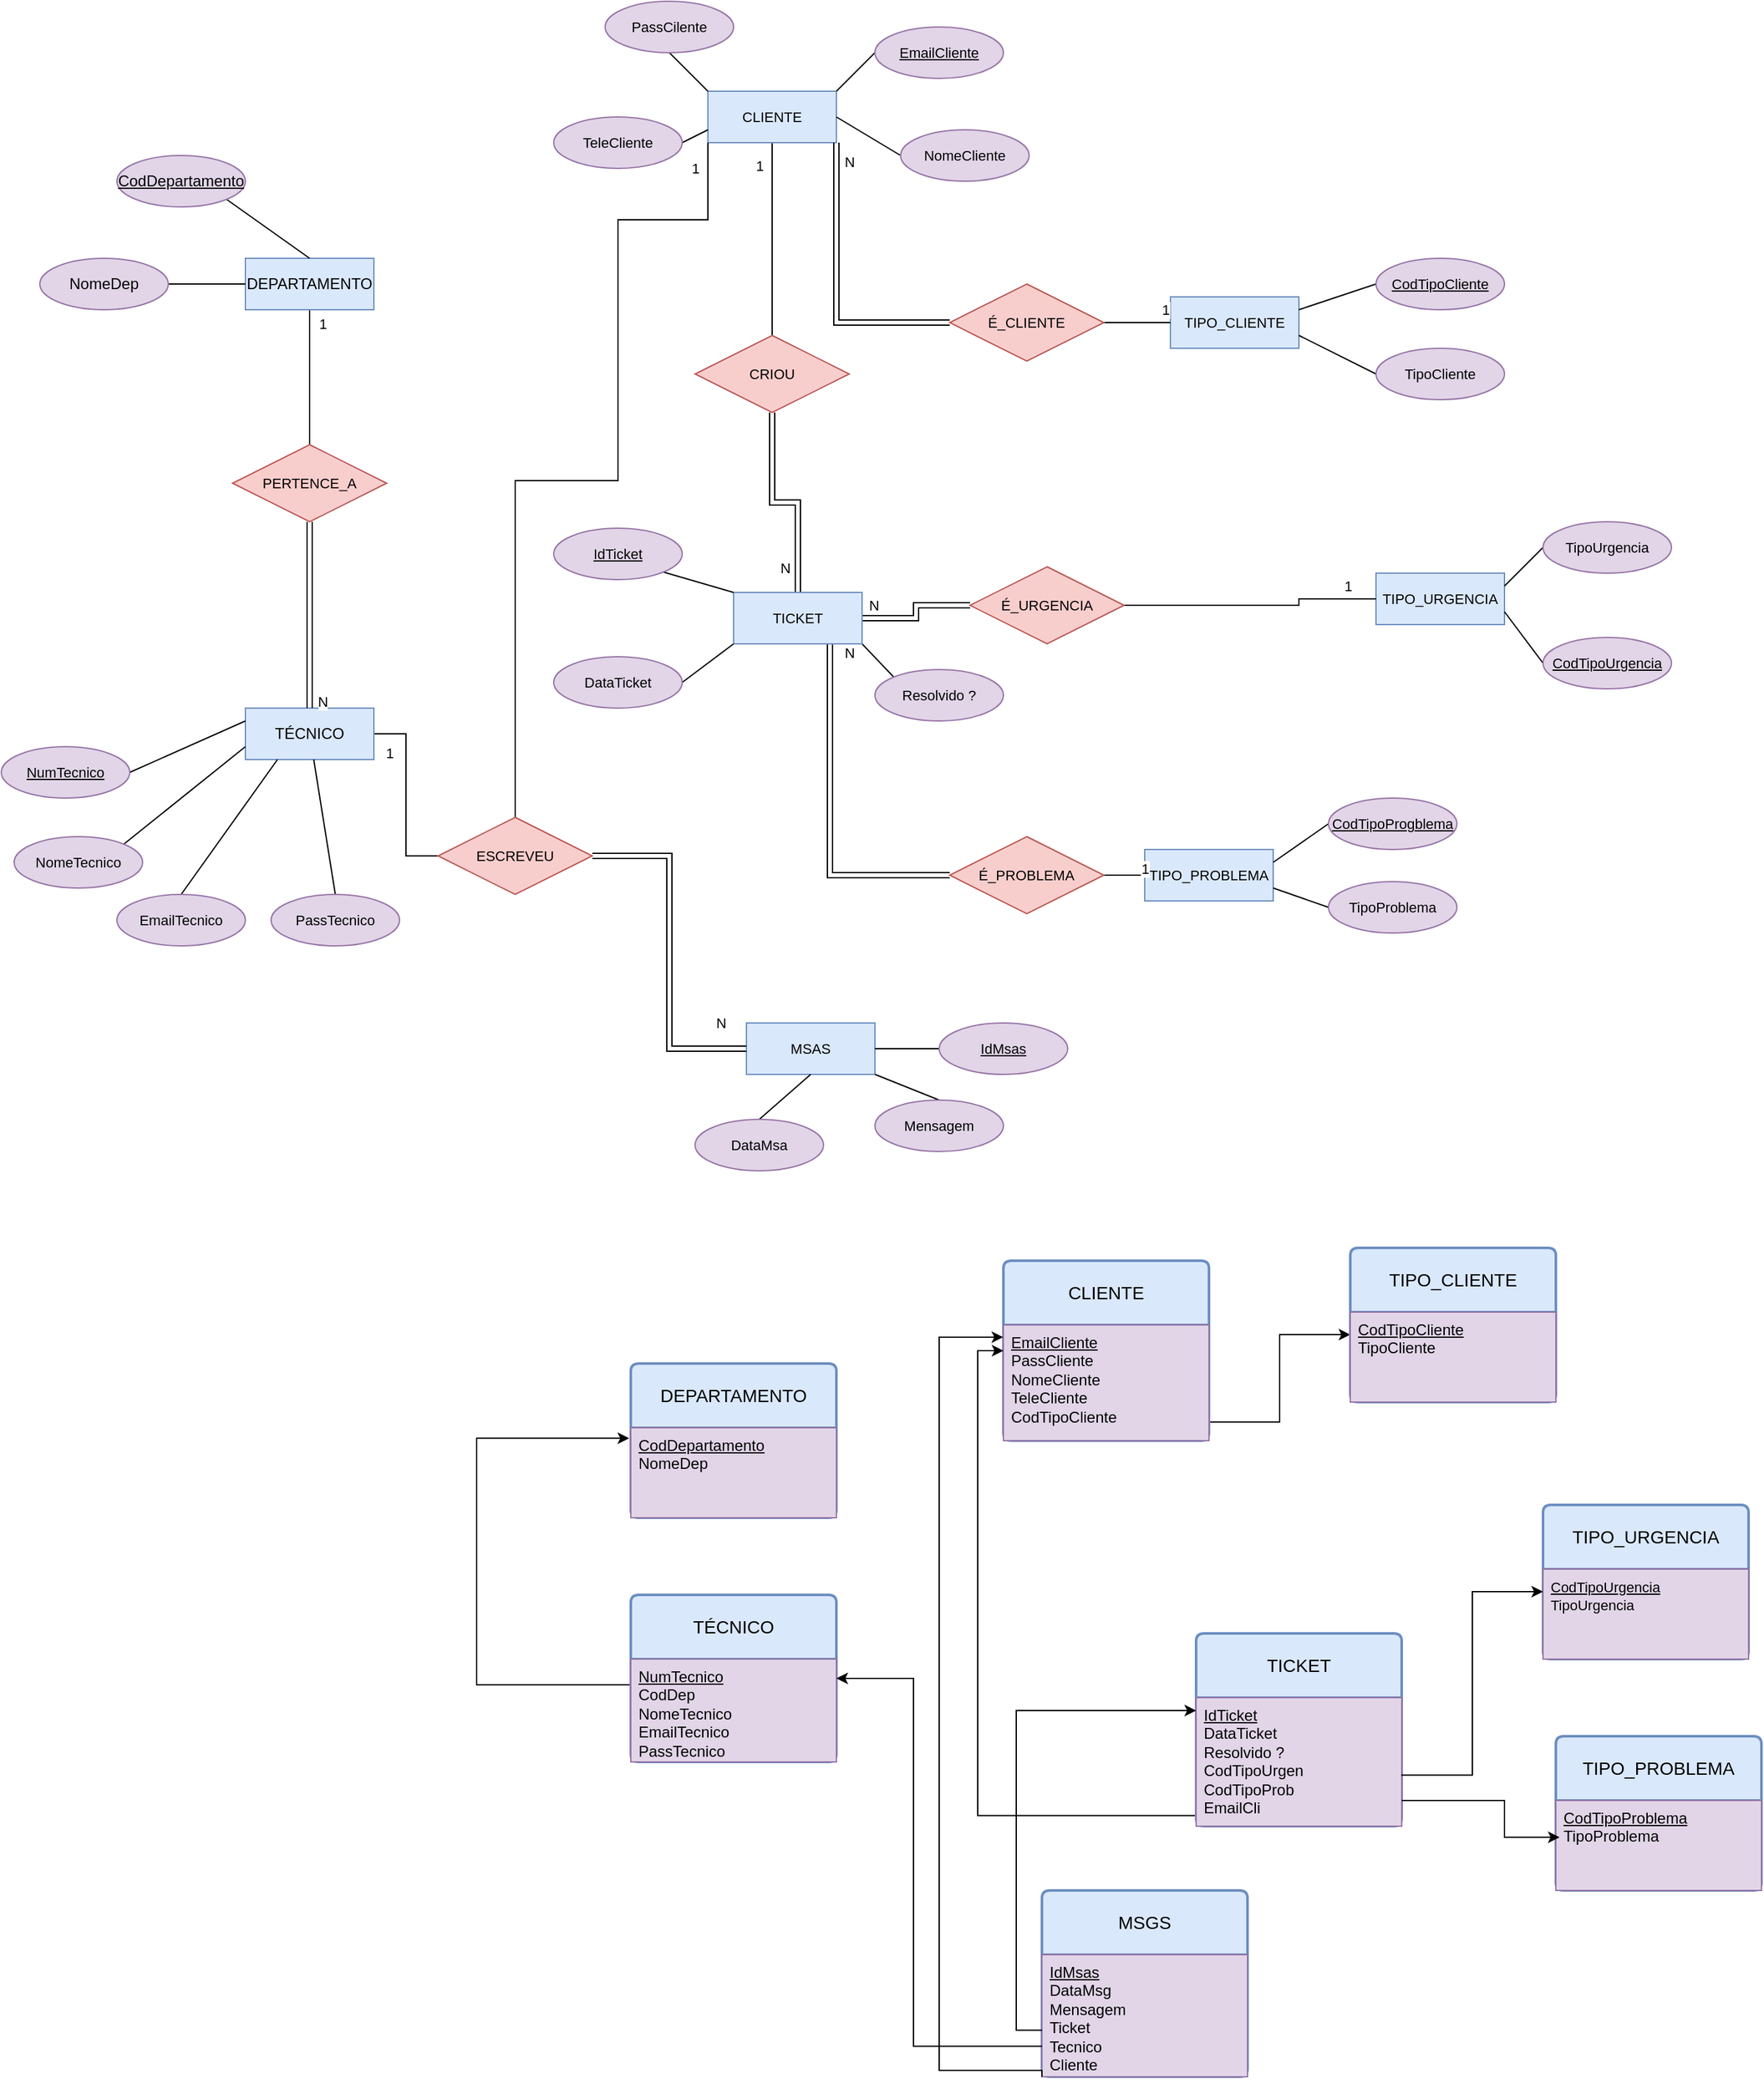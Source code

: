 <mxfile version="28.2.7">
  <diagram name="Página-1" id="ovCe7hbLdK3G4paKLihs">
    <mxGraphModel dx="2222" dy="2057" grid="1" gridSize="10" guides="1" tooltips="1" connect="1" arrows="1" fold="1" page="1" pageScale="1" pageWidth="827" pageHeight="1169" math="0" shadow="0">
      <root>
        <mxCell id="0" />
        <mxCell id="1" parent="0" />
        <mxCell id="nXeLx6OuXh_c5-dd6drx-55" style="edgeStyle=orthogonalEdgeStyle;shape=connector;rounded=0;orthogonalLoop=1;jettySize=auto;html=1;exitX=0.5;exitY=1;exitDx=0;exitDy=0;entryX=0.5;entryY=0;entryDx=0;entryDy=0;strokeColor=default;align=center;verticalAlign=middle;fontFamily=Helvetica;fontSize=11;fontColor=default;labelBackgroundColor=default;endArrow=none;endFill=0;" parent="1" source="nXeLx6OuXh_c5-dd6drx-1" target="nXeLx6OuXh_c5-dd6drx-54" edge="1">
          <mxGeometry relative="1" as="geometry" />
        </mxCell>
        <mxCell id="nXeLx6OuXh_c5-dd6drx-58" value="1" style="edgeLabel;html=1;align=center;verticalAlign=middle;resizable=0;points=[];fontFamily=Helvetica;fontSize=11;fontColor=default;labelBackgroundColor=default;" parent="nXeLx6OuXh_c5-dd6drx-55" vertex="1" connectable="0">
          <mxGeometry x="-0.873" y="2" relative="1" as="geometry">
            <mxPoint x="8" y="4" as="offset" />
          </mxGeometry>
        </mxCell>
        <mxCell id="nXeLx6OuXh_c5-dd6drx-1" value="DEPARTAMENTO" style="whiteSpace=wrap;html=1;align=center;fillColor=#dae8fc;strokeColor=#6c8ebf;labelBackgroundColor=none;" parent="1" vertex="1">
          <mxGeometry x="-620" y="-940" width="100" height="40" as="geometry" />
        </mxCell>
        <mxCell id="nXeLx6OuXh_c5-dd6drx-6" style="rounded=0;orthogonalLoop=1;jettySize=auto;html=1;exitX=1;exitY=1;exitDx=0;exitDy=0;entryX=0.5;entryY=0;entryDx=0;entryDy=0;endArrow=none;endFill=0;" parent="1" source="nXeLx6OuXh_c5-dd6drx-3" target="nXeLx6OuXh_c5-dd6drx-1" edge="1">
          <mxGeometry relative="1" as="geometry" />
        </mxCell>
        <mxCell id="nXeLx6OuXh_c5-dd6drx-3" value="CodDepartamento" style="ellipse;whiteSpace=wrap;html=1;align=center;fontStyle=4;labelBackgroundColor=none;fillColor=#e1d5e7;strokeColor=#9673a6;" parent="1" vertex="1">
          <mxGeometry x="-720" y="-1020" width="100" height="40" as="geometry" />
        </mxCell>
        <mxCell id="nXeLx6OuXh_c5-dd6drx-7" style="edgeStyle=none;shape=connector;rounded=0;orthogonalLoop=1;jettySize=auto;html=1;exitX=1;exitY=0.5;exitDx=0;exitDy=0;entryX=0;entryY=0.5;entryDx=0;entryDy=0;strokeColor=default;align=center;verticalAlign=middle;fontFamily=Helvetica;fontSize=11;fontColor=default;labelBackgroundColor=default;endArrow=none;endFill=0;" parent="1" source="nXeLx6OuXh_c5-dd6drx-4" target="nXeLx6OuXh_c5-dd6drx-1" edge="1">
          <mxGeometry relative="1" as="geometry" />
        </mxCell>
        <mxCell id="nXeLx6OuXh_c5-dd6drx-4" value="NomeDep" style="ellipse;whiteSpace=wrap;html=1;align=center;labelBackgroundColor=none;fillColor=#e1d5e7;strokeColor=#9673a6;" parent="1" vertex="1">
          <mxGeometry x="-780" y="-940" width="100" height="40" as="geometry" />
        </mxCell>
        <mxCell id="nXeLx6OuXh_c5-dd6drx-82" style="edgeStyle=orthogonalEdgeStyle;shape=connector;rounded=0;orthogonalLoop=1;jettySize=auto;html=1;exitX=1;exitY=0.5;exitDx=0;exitDy=0;entryX=0;entryY=0.5;entryDx=0;entryDy=0;strokeColor=default;align=center;verticalAlign=middle;fontFamily=Helvetica;fontSize=11;fontColor=default;labelBackgroundColor=default;endArrow=none;endFill=0;" parent="1" source="nXeLx6OuXh_c5-dd6drx-5" target="nXeLx6OuXh_c5-dd6drx-81" edge="1">
          <mxGeometry relative="1" as="geometry" />
        </mxCell>
        <mxCell id="nXeLx6OuXh_c5-dd6drx-86" value="1" style="edgeLabel;html=1;align=center;verticalAlign=middle;resizable=0;points=[];fontFamily=Helvetica;fontSize=11;fontColor=default;labelBackgroundColor=default;" parent="nXeLx6OuXh_c5-dd6drx-82" vertex="1" connectable="0">
          <mxGeometry x="-0.836" y="-3" relative="1" as="geometry">
            <mxPoint y="12" as="offset" />
          </mxGeometry>
        </mxCell>
        <mxCell id="nXeLx6OuXh_c5-dd6drx-5" value="TÉCNICO" style="whiteSpace=wrap;html=1;align=center;fillColor=#dae8fc;strokeColor=#6c8ebf;labelBackgroundColor=none;" parent="1" vertex="1">
          <mxGeometry x="-620" y="-590" width="100" height="40" as="geometry" />
        </mxCell>
        <mxCell id="nXeLx6OuXh_c5-dd6drx-15" style="edgeStyle=none;shape=connector;rounded=0;orthogonalLoop=1;jettySize=auto;html=1;exitX=1;exitY=0.5;exitDx=0;exitDy=0;entryX=0;entryY=0.25;entryDx=0;entryDy=0;strokeColor=default;align=center;verticalAlign=middle;fontFamily=Helvetica;fontSize=11;fontColor=default;labelBackgroundColor=default;endArrow=none;endFill=0;" parent="1" source="nXeLx6OuXh_c5-dd6drx-8" target="nXeLx6OuXh_c5-dd6drx-5" edge="1">
          <mxGeometry relative="1" as="geometry" />
        </mxCell>
        <mxCell id="nXeLx6OuXh_c5-dd6drx-8" value="NumTecnico" style="ellipse;whiteSpace=wrap;html=1;align=center;fontStyle=4;fontFamily=Helvetica;fontSize=11;labelBackgroundColor=none;fillColor=#e1d5e7;strokeColor=#9673a6;" parent="1" vertex="1">
          <mxGeometry x="-810" y="-560" width="100" height="40" as="geometry" />
        </mxCell>
        <mxCell id="nXeLx6OuXh_c5-dd6drx-14" style="edgeStyle=none;shape=connector;rounded=0;orthogonalLoop=1;jettySize=auto;html=1;exitX=1;exitY=0;exitDx=0;exitDy=0;entryX=0;entryY=0.75;entryDx=0;entryDy=0;strokeColor=default;align=center;verticalAlign=middle;fontFamily=Helvetica;fontSize=11;fontColor=default;labelBackgroundColor=default;endArrow=none;endFill=0;" parent="1" source="nXeLx6OuXh_c5-dd6drx-9" target="nXeLx6OuXh_c5-dd6drx-5" edge="1">
          <mxGeometry relative="1" as="geometry" />
        </mxCell>
        <mxCell id="nXeLx6OuXh_c5-dd6drx-9" value="NomeTecnico" style="ellipse;whiteSpace=wrap;html=1;align=center;fontFamily=Helvetica;fontSize=11;labelBackgroundColor=none;fillColor=#e1d5e7;strokeColor=#9673a6;" parent="1" vertex="1">
          <mxGeometry x="-800" y="-490" width="100" height="40" as="geometry" />
        </mxCell>
        <mxCell id="nXeLx6OuXh_c5-dd6drx-12" style="edgeStyle=none;shape=connector;rounded=0;orthogonalLoop=1;jettySize=auto;html=1;exitX=0.5;exitY=0;exitDx=0;exitDy=0;strokeColor=default;align=center;verticalAlign=middle;fontFamily=Helvetica;fontSize=11;fontColor=default;labelBackgroundColor=default;endArrow=none;endFill=0;" parent="1" source="nXeLx6OuXh_c5-dd6drx-10" target="nXeLx6OuXh_c5-dd6drx-5" edge="1">
          <mxGeometry relative="1" as="geometry">
            <mxPoint x="-635" y="-375" as="targetPoint" />
          </mxGeometry>
        </mxCell>
        <mxCell id="nXeLx6OuXh_c5-dd6drx-10" value="PassTecnico" style="ellipse;whiteSpace=wrap;html=1;align=center;fontFamily=Helvetica;fontSize=11;labelBackgroundColor=none;fillColor=#e1d5e7;strokeColor=#9673a6;" parent="1" vertex="1">
          <mxGeometry x="-600" y="-445" width="100" height="40" as="geometry" />
        </mxCell>
        <mxCell id="nXeLx6OuXh_c5-dd6drx-13" style="edgeStyle=none;shape=connector;rounded=0;orthogonalLoop=1;jettySize=auto;html=1;exitX=0.5;exitY=0;exitDx=0;exitDy=0;entryX=0.25;entryY=1;entryDx=0;entryDy=0;strokeColor=default;align=center;verticalAlign=middle;fontFamily=Helvetica;fontSize=11;fontColor=default;labelBackgroundColor=default;endArrow=none;endFill=0;" parent="1" source="nXeLx6OuXh_c5-dd6drx-11" target="nXeLx6OuXh_c5-dd6drx-5" edge="1">
          <mxGeometry relative="1" as="geometry" />
        </mxCell>
        <mxCell id="nXeLx6OuXh_c5-dd6drx-11" value="EmailTecnico" style="ellipse;whiteSpace=wrap;html=1;align=center;fontFamily=Helvetica;fontSize=11;labelBackgroundColor=none;fillColor=#e1d5e7;strokeColor=#9673a6;" parent="1" vertex="1">
          <mxGeometry x="-720" y="-445" width="100" height="40" as="geometry" />
        </mxCell>
        <mxCell id="nXeLx6OuXh_c5-dd6drx-61" style="edgeStyle=orthogonalEdgeStyle;shape=connector;rounded=0;orthogonalLoop=1;jettySize=auto;html=1;exitX=0.5;exitY=1;exitDx=0;exitDy=0;entryX=0.5;entryY=0;entryDx=0;entryDy=0;strokeColor=default;align=center;verticalAlign=middle;fontFamily=Helvetica;fontSize=11;fontColor=default;labelBackgroundColor=default;endArrow=none;endFill=0;" parent="1" source="nXeLx6OuXh_c5-dd6drx-16" target="nXeLx6OuXh_c5-dd6drx-60" edge="1">
          <mxGeometry relative="1" as="geometry" />
        </mxCell>
        <mxCell id="nXeLx6OuXh_c5-dd6drx-63" value="1" style="edgeLabel;html=1;align=center;verticalAlign=middle;resizable=0;points=[];fontFamily=Helvetica;fontSize=11;fontColor=default;labelBackgroundColor=default;" parent="nXeLx6OuXh_c5-dd6drx-61" vertex="1" connectable="0">
          <mxGeometry x="-0.705" y="-3" relative="1" as="geometry">
            <mxPoint x="-7" y="-4" as="offset" />
          </mxGeometry>
        </mxCell>
        <mxCell id="nXeLx6OuXh_c5-dd6drx-16" value="CLIENTE" style="whiteSpace=wrap;html=1;align=center;fontFamily=Helvetica;fontSize=11;labelBackgroundColor=none;fillColor=#dae8fc;strokeColor=#6c8ebf;" parent="1" vertex="1">
          <mxGeometry x="-260" y="-1070" width="100" height="40" as="geometry" />
        </mxCell>
        <mxCell id="nXeLx6OuXh_c5-dd6drx-27" style="edgeStyle=none;shape=connector;rounded=0;orthogonalLoop=1;jettySize=auto;html=1;exitX=0;exitY=0.5;exitDx=0;exitDy=0;entryX=1;entryY=0;entryDx=0;entryDy=0;strokeColor=default;align=center;verticalAlign=middle;fontFamily=Helvetica;fontSize=11;fontColor=default;labelBackgroundColor=default;endArrow=none;endFill=0;" parent="1" source="nXeLx6OuXh_c5-dd6drx-18" target="nXeLx6OuXh_c5-dd6drx-16" edge="1">
          <mxGeometry relative="1" as="geometry" />
        </mxCell>
        <mxCell id="nXeLx6OuXh_c5-dd6drx-18" value="EmailCliente" style="ellipse;whiteSpace=wrap;html=1;align=center;fontStyle=4;fontFamily=Helvetica;fontSize=11;labelBackgroundColor=none;fillColor=#e1d5e7;strokeColor=#9673a6;" parent="1" vertex="1">
          <mxGeometry x="-130" y="-1120" width="100" height="40" as="geometry" />
        </mxCell>
        <mxCell id="nXeLx6OuXh_c5-dd6drx-28" style="edgeStyle=none;shape=connector;rounded=0;orthogonalLoop=1;jettySize=auto;html=1;exitX=0;exitY=0.5;exitDx=0;exitDy=0;entryX=1;entryY=0.5;entryDx=0;entryDy=0;strokeColor=default;align=center;verticalAlign=middle;fontFamily=Helvetica;fontSize=11;fontColor=default;labelBackgroundColor=default;endArrow=none;endFill=0;" parent="1" source="nXeLx6OuXh_c5-dd6drx-19" target="nXeLx6OuXh_c5-dd6drx-16" edge="1">
          <mxGeometry relative="1" as="geometry" />
        </mxCell>
        <mxCell id="nXeLx6OuXh_c5-dd6drx-19" value="NomeCliente" style="ellipse;whiteSpace=wrap;html=1;align=center;fontFamily=Helvetica;fontSize=11;labelBackgroundColor=none;fillColor=#e1d5e7;strokeColor=#9673a6;" parent="1" vertex="1">
          <mxGeometry x="-110" y="-1040" width="100" height="40" as="geometry" />
        </mxCell>
        <mxCell id="nXeLx6OuXh_c5-dd6drx-29" style="edgeStyle=none;shape=connector;rounded=0;orthogonalLoop=1;jettySize=auto;html=1;exitX=0.5;exitY=1;exitDx=0;exitDy=0;entryX=0;entryY=0;entryDx=0;entryDy=0;strokeColor=default;align=center;verticalAlign=middle;fontFamily=Helvetica;fontSize=11;fontColor=default;labelBackgroundColor=default;endArrow=none;endFill=0;" parent="1" source="nXeLx6OuXh_c5-dd6drx-20" target="nXeLx6OuXh_c5-dd6drx-16" edge="1">
          <mxGeometry relative="1" as="geometry" />
        </mxCell>
        <mxCell id="nXeLx6OuXh_c5-dd6drx-20" value="PassCilente" style="ellipse;whiteSpace=wrap;html=1;align=center;fontFamily=Helvetica;fontSize=11;labelBackgroundColor=none;fillColor=#e1d5e7;strokeColor=#9673a6;" parent="1" vertex="1">
          <mxGeometry x="-340" y="-1140" width="100" height="40" as="geometry" />
        </mxCell>
        <mxCell id="nXeLx6OuXh_c5-dd6drx-21" value="MSAS" style="whiteSpace=wrap;html=1;align=center;fontFamily=Helvetica;fontSize=11;labelBackgroundColor=none;fillColor=#dae8fc;strokeColor=#6c8ebf;" parent="1" vertex="1">
          <mxGeometry x="-230" y="-345" width="100" height="40" as="geometry" />
        </mxCell>
        <mxCell id="nXeLx6OuXh_c5-dd6drx-25" style="edgeStyle=none;shape=connector;rounded=0;orthogonalLoop=1;jettySize=auto;html=1;exitX=0.5;exitY=0;exitDx=0;exitDy=0;entryX=0.5;entryY=1;entryDx=0;entryDy=0;strokeColor=default;align=center;verticalAlign=middle;fontFamily=Helvetica;fontSize=11;fontColor=default;labelBackgroundColor=default;endArrow=none;endFill=0;" parent="1" source="nXeLx6OuXh_c5-dd6drx-22" target="nXeLx6OuXh_c5-dd6drx-21" edge="1">
          <mxGeometry relative="1" as="geometry" />
        </mxCell>
        <mxCell id="nXeLx6OuXh_c5-dd6drx-22" value="DataMsa" style="ellipse;whiteSpace=wrap;html=1;align=center;fontFamily=Helvetica;fontSize=11;labelBackgroundColor=none;fillColor=#e1d5e7;strokeColor=#9673a6;" parent="1" vertex="1">
          <mxGeometry x="-270" y="-270" width="100" height="40" as="geometry" />
        </mxCell>
        <mxCell id="nXeLx6OuXh_c5-dd6drx-24" style="edgeStyle=none;shape=connector;rounded=0;orthogonalLoop=1;jettySize=auto;html=1;exitX=0.5;exitY=0;exitDx=0;exitDy=0;entryX=1;entryY=1;entryDx=0;entryDy=0;strokeColor=default;align=center;verticalAlign=middle;fontFamily=Helvetica;fontSize=11;fontColor=default;labelBackgroundColor=default;endArrow=none;endFill=0;" parent="1" source="nXeLx6OuXh_c5-dd6drx-23" target="nXeLx6OuXh_c5-dd6drx-21" edge="1">
          <mxGeometry relative="1" as="geometry" />
        </mxCell>
        <mxCell id="nXeLx6OuXh_c5-dd6drx-23" value="Mensagem" style="ellipse;whiteSpace=wrap;html=1;align=center;fontFamily=Helvetica;fontSize=11;labelBackgroundColor=none;fillColor=#e1d5e7;strokeColor=#9673a6;" parent="1" vertex="1">
          <mxGeometry x="-130" y="-285" width="100" height="40" as="geometry" />
        </mxCell>
        <mxCell id="nXeLx6OuXh_c5-dd6drx-30" style="edgeStyle=none;shape=connector;rounded=0;orthogonalLoop=1;jettySize=auto;html=1;exitX=1;exitY=0.5;exitDx=0;exitDy=0;entryX=0;entryY=0.75;entryDx=0;entryDy=0;strokeColor=default;align=center;verticalAlign=middle;fontFamily=Helvetica;fontSize=11;fontColor=default;labelBackgroundColor=default;endArrow=none;endFill=0;" parent="1" source="nXeLx6OuXh_c5-dd6drx-26" target="nXeLx6OuXh_c5-dd6drx-16" edge="1">
          <mxGeometry relative="1" as="geometry" />
        </mxCell>
        <mxCell id="nXeLx6OuXh_c5-dd6drx-26" value="TeleCliente" style="ellipse;whiteSpace=wrap;html=1;align=center;fontFamily=Helvetica;fontSize=11;labelBackgroundColor=none;fillColor=#e1d5e7;strokeColor=#9673a6;" parent="1" vertex="1">
          <mxGeometry x="-380" y="-1050" width="100" height="40" as="geometry" />
        </mxCell>
        <mxCell id="nXeLx6OuXh_c5-dd6drx-40" style="edgeStyle=none;shape=connector;rounded=0;orthogonalLoop=1;jettySize=auto;html=1;exitX=1;exitY=1;exitDx=0;exitDy=0;entryX=0;entryY=0;entryDx=0;entryDy=0;strokeColor=default;align=center;verticalAlign=middle;fontFamily=Helvetica;fontSize=11;fontColor=default;labelBackgroundColor=default;endArrow=none;endFill=0;" parent="1" source="nXeLx6OuXh_c5-dd6drx-31" target="nXeLx6OuXh_c5-dd6drx-35" edge="1">
          <mxGeometry relative="1" as="geometry" />
        </mxCell>
        <mxCell id="nXeLx6OuXh_c5-dd6drx-62" style="edgeStyle=orthogonalEdgeStyle;shape=link;rounded=0;orthogonalLoop=1;jettySize=auto;html=1;exitX=0.5;exitY=0;exitDx=0;exitDy=0;entryX=0.5;entryY=1;entryDx=0;entryDy=0;strokeColor=default;align=center;verticalAlign=middle;fontFamily=Helvetica;fontSize=11;fontColor=default;labelBackgroundColor=default;endArrow=none;endFill=0;" parent="1" source="nXeLx6OuXh_c5-dd6drx-31" target="nXeLx6OuXh_c5-dd6drx-60" edge="1">
          <mxGeometry relative="1" as="geometry" />
        </mxCell>
        <mxCell id="nXeLx6OuXh_c5-dd6drx-64" value="N" style="edgeLabel;html=1;align=center;verticalAlign=middle;resizable=0;points=[];fontFamily=Helvetica;fontSize=11;fontColor=default;labelBackgroundColor=default;" parent="nXeLx6OuXh_c5-dd6drx-62" vertex="1" connectable="0">
          <mxGeometry x="-0.773" y="2" relative="1" as="geometry">
            <mxPoint x="-8" y="-1" as="offset" />
          </mxGeometry>
        </mxCell>
        <mxCell id="nXeLx6OuXh_c5-dd6drx-70" style="edgeStyle=orthogonalEdgeStyle;shape=link;rounded=0;orthogonalLoop=1;jettySize=auto;html=1;exitX=1;exitY=0.5;exitDx=0;exitDy=0;entryX=0;entryY=0.5;entryDx=0;entryDy=0;strokeColor=default;align=center;verticalAlign=middle;fontFamily=Helvetica;fontSize=11;fontColor=default;labelBackgroundColor=default;endArrow=none;endFill=0;" parent="1" source="nXeLx6OuXh_c5-dd6drx-31" target="nXeLx6OuXh_c5-dd6drx-69" edge="1">
          <mxGeometry relative="1" as="geometry" />
        </mxCell>
        <mxCell id="nXeLx6OuXh_c5-dd6drx-75" value="N" style="edgeLabel;html=1;align=center;verticalAlign=middle;resizable=0;points=[];fontFamily=Helvetica;fontSize=11;fontColor=default;labelBackgroundColor=default;" parent="nXeLx6OuXh_c5-dd6drx-70" vertex="1" connectable="0">
          <mxGeometry x="-0.775" y="1" relative="1" as="geometry">
            <mxPoint x="-2" y="-9" as="offset" />
          </mxGeometry>
        </mxCell>
        <mxCell id="nXeLx6OuXh_c5-dd6drx-77" style="edgeStyle=orthogonalEdgeStyle;shape=link;rounded=0;orthogonalLoop=1;jettySize=auto;html=1;exitX=0.75;exitY=1;exitDx=0;exitDy=0;entryX=0;entryY=0.5;entryDx=0;entryDy=0;strokeColor=default;align=center;verticalAlign=middle;fontFamily=Helvetica;fontSize=11;fontColor=default;labelBackgroundColor=default;endArrow=none;endFill=0;" parent="1" source="nXeLx6OuXh_c5-dd6drx-31" target="nXeLx6OuXh_c5-dd6drx-76" edge="1">
          <mxGeometry relative="1" as="geometry" />
        </mxCell>
        <mxCell id="nXeLx6OuXh_c5-dd6drx-80" value="N" style="edgeLabel;html=1;align=center;verticalAlign=middle;resizable=0;points=[];fontFamily=Helvetica;fontSize=11;fontColor=default;labelBackgroundColor=default;" parent="nXeLx6OuXh_c5-dd6drx-77" vertex="1" connectable="0">
          <mxGeometry x="-0.912" relative="1" as="geometry">
            <mxPoint x="15" y="-5" as="offset" />
          </mxGeometry>
        </mxCell>
        <mxCell id="nXeLx6OuXh_c5-dd6drx-31" value="TICKET" style="whiteSpace=wrap;html=1;align=center;fontFamily=Helvetica;fontSize=11;labelBackgroundColor=none;fillColor=#dae8fc;strokeColor=#6c8ebf;" parent="1" vertex="1">
          <mxGeometry x="-240" y="-680" width="100" height="40" as="geometry" />
        </mxCell>
        <mxCell id="nXeLx6OuXh_c5-dd6drx-32" value="TIPO_CLIENTE" style="whiteSpace=wrap;html=1;align=center;fontFamily=Helvetica;fontSize=11;labelBackgroundColor=none;fillColor=#dae8fc;strokeColor=#6c8ebf;" parent="1" vertex="1">
          <mxGeometry x="100" y="-910" width="100" height="40" as="geometry" />
        </mxCell>
        <mxCell id="nXeLx6OuXh_c5-dd6drx-33" value="TIPO_URGENCIA" style="whiteSpace=wrap;html=1;align=center;fontFamily=Helvetica;fontSize=11;labelBackgroundColor=none;fillColor=#dae8fc;strokeColor=#6c8ebf;" parent="1" vertex="1">
          <mxGeometry x="260" y="-695" width="100" height="40" as="geometry" />
        </mxCell>
        <mxCell id="nXeLx6OuXh_c5-dd6drx-34" value="TIPO_PROBLEMA" style="whiteSpace=wrap;html=1;align=center;fontFamily=Helvetica;fontSize=11;labelBackgroundColor=none;fillColor=#dae8fc;strokeColor=#6c8ebf;" parent="1" vertex="1">
          <mxGeometry x="80" y="-480" width="100" height="40" as="geometry" />
        </mxCell>
        <mxCell id="nXeLx6OuXh_c5-dd6drx-35" value="Resolvido ?" style="ellipse;whiteSpace=wrap;html=1;align=center;fontFamily=Helvetica;fontSize=11;labelBackgroundColor=none;fillColor=#e1d5e7;strokeColor=#9673a6;" parent="1" vertex="1">
          <mxGeometry x="-130" y="-620" width="100" height="40" as="geometry" />
        </mxCell>
        <mxCell id="nXeLx6OuXh_c5-dd6drx-39" style="edgeStyle=none;shape=connector;rounded=0;orthogonalLoop=1;jettySize=auto;html=1;exitX=1;exitY=0.5;exitDx=0;exitDy=0;entryX=0;entryY=1;entryDx=0;entryDy=0;strokeColor=default;align=center;verticalAlign=middle;fontFamily=Helvetica;fontSize=11;fontColor=default;labelBackgroundColor=default;endArrow=none;endFill=0;" parent="1" source="nXeLx6OuXh_c5-dd6drx-36" target="nXeLx6OuXh_c5-dd6drx-31" edge="1">
          <mxGeometry relative="1" as="geometry" />
        </mxCell>
        <mxCell id="nXeLx6OuXh_c5-dd6drx-36" value="DataTicket" style="ellipse;whiteSpace=wrap;html=1;align=center;fontFamily=Helvetica;fontSize=11;labelBackgroundColor=none;fillColor=#e1d5e7;strokeColor=#9673a6;" parent="1" vertex="1">
          <mxGeometry x="-380" y="-630" width="100" height="40" as="geometry" />
        </mxCell>
        <mxCell id="nXeLx6OuXh_c5-dd6drx-38" style="edgeStyle=none;shape=connector;rounded=0;orthogonalLoop=1;jettySize=auto;html=1;exitX=1;exitY=1;exitDx=0;exitDy=0;entryX=0;entryY=0;entryDx=0;entryDy=0;strokeColor=default;align=center;verticalAlign=middle;fontFamily=Helvetica;fontSize=11;fontColor=default;labelBackgroundColor=default;endArrow=none;endFill=0;" parent="1" source="nXeLx6OuXh_c5-dd6drx-37" target="nXeLx6OuXh_c5-dd6drx-31" edge="1">
          <mxGeometry relative="1" as="geometry" />
        </mxCell>
        <mxCell id="nXeLx6OuXh_c5-dd6drx-37" value="IdTicket" style="ellipse;whiteSpace=wrap;html=1;align=center;fontStyle=4;fontFamily=Helvetica;fontSize=11;labelBackgroundColor=none;fillColor=#e1d5e7;strokeColor=#9673a6;" parent="1" vertex="1">
          <mxGeometry x="-380" y="-730" width="100" height="40" as="geometry" />
        </mxCell>
        <mxCell id="nXeLx6OuXh_c5-dd6drx-47" style="edgeStyle=none;shape=connector;rounded=0;orthogonalLoop=1;jettySize=auto;html=1;exitX=0;exitY=0.5;exitDx=0;exitDy=0;entryX=1;entryY=0.75;entryDx=0;entryDy=0;strokeColor=default;align=center;verticalAlign=middle;fontFamily=Helvetica;fontSize=11;fontColor=default;labelBackgroundColor=default;endArrow=none;endFill=0;" parent="1" source="nXeLx6OuXh_c5-dd6drx-42" target="nXeLx6OuXh_c5-dd6drx-32" edge="1">
          <mxGeometry relative="1" as="geometry" />
        </mxCell>
        <mxCell id="nXeLx6OuXh_c5-dd6drx-42" value="TipoCliente" style="ellipse;whiteSpace=wrap;html=1;align=center;fontFamily=Helvetica;fontSize=11;labelBackgroundColor=none;fillColor=#e1d5e7;strokeColor=#9673a6;" parent="1" vertex="1">
          <mxGeometry x="260" y="-870" width="100" height="40" as="geometry" />
        </mxCell>
        <mxCell id="nXeLx6OuXh_c5-dd6drx-46" style="edgeStyle=none;shape=connector;rounded=0;orthogonalLoop=1;jettySize=auto;html=1;exitX=0;exitY=0.5;exitDx=0;exitDy=0;entryX=1;entryY=0.25;entryDx=0;entryDy=0;strokeColor=default;align=center;verticalAlign=middle;fontFamily=Helvetica;fontSize=11;fontColor=default;labelBackgroundColor=default;endArrow=none;endFill=0;" parent="1" source="nXeLx6OuXh_c5-dd6drx-43" target="nXeLx6OuXh_c5-dd6drx-32" edge="1">
          <mxGeometry relative="1" as="geometry" />
        </mxCell>
        <mxCell id="nXeLx6OuXh_c5-dd6drx-43" value="CodTipoCliente" style="ellipse;whiteSpace=wrap;html=1;align=center;fontStyle=4;fontFamily=Helvetica;fontSize=11;labelBackgroundColor=none;fillColor=#e1d5e7;strokeColor=#9673a6;" parent="1" vertex="1">
          <mxGeometry x="260" y="-940" width="100" height="40" as="geometry" />
        </mxCell>
        <mxCell id="nXeLx6OuXh_c5-dd6drx-49" style="edgeStyle=none;shape=connector;rounded=0;orthogonalLoop=1;jettySize=auto;html=1;exitX=0;exitY=0.5;exitDx=0;exitDy=0;entryX=1;entryY=0.75;entryDx=0;entryDy=0;strokeColor=default;align=center;verticalAlign=middle;fontFamily=Helvetica;fontSize=11;fontColor=default;labelBackgroundColor=default;endArrow=none;endFill=0;" parent="1" source="nXeLx6OuXh_c5-dd6drx-44" target="nXeLx6OuXh_c5-dd6drx-33" edge="1">
          <mxGeometry relative="1" as="geometry" />
        </mxCell>
        <mxCell id="nXeLx6OuXh_c5-dd6drx-44" value="CodTipoUrgencia" style="ellipse;whiteSpace=wrap;html=1;align=center;fontStyle=4;fontFamily=Helvetica;fontSize=11;labelBackgroundColor=none;fillColor=#e1d5e7;strokeColor=#9673a6;" parent="1" vertex="1">
          <mxGeometry x="390" y="-645" width="100" height="40" as="geometry" />
        </mxCell>
        <mxCell id="nXeLx6OuXh_c5-dd6drx-48" style="edgeStyle=none;shape=connector;rounded=0;orthogonalLoop=1;jettySize=auto;html=1;exitX=0;exitY=0.5;exitDx=0;exitDy=0;entryX=1;entryY=0.25;entryDx=0;entryDy=0;strokeColor=default;align=center;verticalAlign=middle;fontFamily=Helvetica;fontSize=11;fontColor=default;labelBackgroundColor=default;endArrow=none;endFill=0;" parent="1" source="nXeLx6OuXh_c5-dd6drx-45" target="nXeLx6OuXh_c5-dd6drx-33" edge="1">
          <mxGeometry relative="1" as="geometry" />
        </mxCell>
        <mxCell id="nXeLx6OuXh_c5-dd6drx-45" value="TipoUrgencia" style="ellipse;whiteSpace=wrap;html=1;align=center;fontFamily=Helvetica;fontSize=11;labelBackgroundColor=none;fillColor=#e1d5e7;strokeColor=#9673a6;" parent="1" vertex="1">
          <mxGeometry x="390" y="-735" width="100" height="40" as="geometry" />
        </mxCell>
        <mxCell id="nXeLx6OuXh_c5-dd6drx-53" style="edgeStyle=none;shape=connector;rounded=0;orthogonalLoop=1;jettySize=auto;html=1;exitX=0;exitY=0.5;exitDx=0;exitDy=0;entryX=1;entryY=0.25;entryDx=0;entryDy=0;strokeColor=default;align=center;verticalAlign=middle;fontFamily=Helvetica;fontSize=11;fontColor=default;labelBackgroundColor=default;endArrow=none;endFill=0;" parent="1" source="nXeLx6OuXh_c5-dd6drx-50" target="nXeLx6OuXh_c5-dd6drx-34" edge="1">
          <mxGeometry relative="1" as="geometry" />
        </mxCell>
        <mxCell id="nXeLx6OuXh_c5-dd6drx-50" value="CodTipoProgblema" style="ellipse;whiteSpace=wrap;html=1;align=center;fontStyle=4;fontFamily=Helvetica;fontSize=11;labelBackgroundColor=none;fillColor=#e1d5e7;strokeColor=#9673a6;" parent="1" vertex="1">
          <mxGeometry x="223" y="-520" width="100" height="40" as="geometry" />
        </mxCell>
        <mxCell id="nXeLx6OuXh_c5-dd6drx-52" style="edgeStyle=none;shape=connector;rounded=0;orthogonalLoop=1;jettySize=auto;html=1;exitX=0;exitY=0.5;exitDx=0;exitDy=0;entryX=1;entryY=0.75;entryDx=0;entryDy=0;strokeColor=default;align=center;verticalAlign=middle;fontFamily=Helvetica;fontSize=11;fontColor=default;labelBackgroundColor=default;endArrow=none;endFill=0;" parent="1" source="nXeLx6OuXh_c5-dd6drx-51" target="nXeLx6OuXh_c5-dd6drx-34" edge="1">
          <mxGeometry relative="1" as="geometry" />
        </mxCell>
        <mxCell id="nXeLx6OuXh_c5-dd6drx-51" value="TipoProblema" style="ellipse;whiteSpace=wrap;html=1;align=center;fontFamily=Helvetica;fontSize=11;labelBackgroundColor=none;fillColor=#e1d5e7;strokeColor=#9673a6;" parent="1" vertex="1">
          <mxGeometry x="223" y="-455" width="100" height="40" as="geometry" />
        </mxCell>
        <mxCell id="nXeLx6OuXh_c5-dd6drx-56" style="edgeStyle=orthogonalEdgeStyle;shape=link;rounded=0;orthogonalLoop=1;jettySize=auto;html=1;exitX=0.5;exitY=1;exitDx=0;exitDy=0;strokeColor=default;align=center;verticalAlign=middle;fontFamily=Helvetica;fontSize=11;fontColor=default;labelBackgroundColor=default;endArrow=none;endFill=0;" parent="1" source="nXeLx6OuXh_c5-dd6drx-54" target="nXeLx6OuXh_c5-dd6drx-5" edge="1">
          <mxGeometry relative="1" as="geometry" />
        </mxCell>
        <mxCell id="nXeLx6OuXh_c5-dd6drx-57" value="N" style="edgeLabel;html=1;align=center;verticalAlign=middle;resizable=0;points=[];fontFamily=Helvetica;fontSize=11;fontColor=default;labelBackgroundColor=default;" parent="nXeLx6OuXh_c5-dd6drx-56" vertex="1" connectable="0">
          <mxGeometry x="0.886" y="3" relative="1" as="geometry">
            <mxPoint x="7" y="3" as="offset" />
          </mxGeometry>
        </mxCell>
        <mxCell id="nXeLx6OuXh_c5-dd6drx-54" value="PERTENCE_A" style="shape=rhombus;perimeter=rhombusPerimeter;whiteSpace=wrap;html=1;align=center;fontFamily=Helvetica;fontSize=11;labelBackgroundColor=none;fillColor=#f8cecc;strokeColor=#b85450;" parent="1" vertex="1">
          <mxGeometry x="-630" y="-795" width="120" height="60" as="geometry" />
        </mxCell>
        <mxCell id="nXeLx6OuXh_c5-dd6drx-65" style="edgeStyle=orthogonalEdgeStyle;shape=connector;rounded=0;orthogonalLoop=1;jettySize=auto;html=1;exitX=1;exitY=0.5;exitDx=0;exitDy=0;entryX=0;entryY=0.5;entryDx=0;entryDy=0;strokeColor=default;align=center;verticalAlign=middle;fontFamily=Helvetica;fontSize=11;fontColor=default;labelBackgroundColor=default;endArrow=none;endFill=0;" parent="1" source="nXeLx6OuXh_c5-dd6drx-59" target="nXeLx6OuXh_c5-dd6drx-32" edge="1">
          <mxGeometry relative="1" as="geometry" />
        </mxCell>
        <mxCell id="nXeLx6OuXh_c5-dd6drx-68" value="1" style="edgeLabel;html=1;align=center;verticalAlign=middle;resizable=0;points=[];fontFamily=Helvetica;fontSize=11;fontColor=default;labelBackgroundColor=default;" parent="nXeLx6OuXh_c5-dd6drx-65" vertex="1" connectable="0">
          <mxGeometry x="0.862" y="1" relative="1" as="geometry">
            <mxPoint y="-9" as="offset" />
          </mxGeometry>
        </mxCell>
        <mxCell id="nXeLx6OuXh_c5-dd6drx-66" style="edgeStyle=orthogonalEdgeStyle;shape=link;rounded=0;orthogonalLoop=1;jettySize=auto;html=1;exitX=0;exitY=0.5;exitDx=0;exitDy=0;entryX=1;entryY=1;entryDx=0;entryDy=0;strokeColor=default;align=center;verticalAlign=middle;fontFamily=Helvetica;fontSize=11;fontColor=default;labelBackgroundColor=default;endArrow=none;endFill=0;" parent="1" source="nXeLx6OuXh_c5-dd6drx-59" target="nXeLx6OuXh_c5-dd6drx-16" edge="1">
          <mxGeometry relative="1" as="geometry" />
        </mxCell>
        <mxCell id="nXeLx6OuXh_c5-dd6drx-67" value="N" style="edgeLabel;html=1;align=center;verticalAlign=middle;resizable=0;points=[];fontFamily=Helvetica;fontSize=11;fontColor=default;labelBackgroundColor=default;" parent="nXeLx6OuXh_c5-dd6drx-66" vertex="1" connectable="0">
          <mxGeometry x="0.832" y="-4" relative="1" as="geometry">
            <mxPoint x="6" y="-4" as="offset" />
          </mxGeometry>
        </mxCell>
        <mxCell id="nXeLx6OuXh_c5-dd6drx-59" value="É_CLIENTE" style="shape=rhombus;perimeter=rhombusPerimeter;whiteSpace=wrap;html=1;align=center;fontFamily=Helvetica;fontSize=11;labelBackgroundColor=none;fillColor=#f8cecc;strokeColor=#b85450;" parent="1" vertex="1">
          <mxGeometry x="-71.77" y="-920" width="120" height="60" as="geometry" />
        </mxCell>
        <mxCell id="nXeLx6OuXh_c5-dd6drx-60" value="CRIOU" style="shape=rhombus;perimeter=rhombusPerimeter;whiteSpace=wrap;html=1;align=center;fontFamily=Helvetica;fontSize=11;labelBackgroundColor=none;fillColor=#f8cecc;strokeColor=#b85450;" parent="1" vertex="1">
          <mxGeometry x="-270" y="-880" width="120" height="60" as="geometry" />
        </mxCell>
        <mxCell id="nXeLx6OuXh_c5-dd6drx-71" style="edgeStyle=orthogonalEdgeStyle;shape=connector;rounded=0;orthogonalLoop=1;jettySize=auto;html=1;exitX=1;exitY=0.5;exitDx=0;exitDy=0;entryX=0;entryY=0.5;entryDx=0;entryDy=0;strokeColor=default;align=center;verticalAlign=middle;fontFamily=Helvetica;fontSize=11;fontColor=default;labelBackgroundColor=default;endArrow=none;endFill=0;" parent="1" source="nXeLx6OuXh_c5-dd6drx-69" target="nXeLx6OuXh_c5-dd6drx-33" edge="1">
          <mxGeometry relative="1" as="geometry">
            <Array as="points">
              <mxPoint x="200" y="-670" />
            </Array>
          </mxGeometry>
        </mxCell>
        <mxCell id="nXeLx6OuXh_c5-dd6drx-72" value="1" style="edgeLabel;html=1;align=center;verticalAlign=middle;resizable=0;points=[];fontFamily=Helvetica;fontSize=11;fontColor=default;labelBackgroundColor=default;" parent="nXeLx6OuXh_c5-dd6drx-71" vertex="1" connectable="0">
          <mxGeometry x="0.803" y="-1" relative="1" as="geometry">
            <mxPoint x="-2" y="-11" as="offset" />
          </mxGeometry>
        </mxCell>
        <mxCell id="nXeLx6OuXh_c5-dd6drx-69" value="É_URGENCIA" style="shape=rhombus;perimeter=rhombusPerimeter;whiteSpace=wrap;html=1;align=center;fontFamily=Helvetica;fontSize=11;labelBackgroundColor=none;fillColor=#f8cecc;strokeColor=#b85450;" parent="1" vertex="1">
          <mxGeometry x="-56" y="-700" width="120" height="60" as="geometry" />
        </mxCell>
        <mxCell id="nXeLx6OuXh_c5-dd6drx-78" style="edgeStyle=orthogonalEdgeStyle;shape=connector;rounded=0;orthogonalLoop=1;jettySize=auto;html=1;exitX=1;exitY=0.5;exitDx=0;exitDy=0;entryX=0;entryY=0.5;entryDx=0;entryDy=0;strokeColor=default;align=center;verticalAlign=middle;fontFamily=Helvetica;fontSize=11;fontColor=default;labelBackgroundColor=default;endArrow=none;endFill=0;" parent="1" source="nXeLx6OuXh_c5-dd6drx-76" target="nXeLx6OuXh_c5-dd6drx-34" edge="1">
          <mxGeometry relative="1" as="geometry" />
        </mxCell>
        <mxCell id="nXeLx6OuXh_c5-dd6drx-79" value="1" style="edgeLabel;html=1;align=center;verticalAlign=middle;resizable=0;points=[];fontFamily=Helvetica;fontSize=11;fontColor=default;labelBackgroundColor=default;" parent="nXeLx6OuXh_c5-dd6drx-78" vertex="1" connectable="0">
          <mxGeometry x="0.841" y="-1" relative="1" as="geometry">
            <mxPoint x="3" y="-6" as="offset" />
          </mxGeometry>
        </mxCell>
        <mxCell id="nXeLx6OuXh_c5-dd6drx-76" value="É_PROBLEMA" style="shape=rhombus;perimeter=rhombusPerimeter;whiteSpace=wrap;html=1;align=center;fontFamily=Helvetica;fontSize=11;labelBackgroundColor=none;fillColor=#f8cecc;strokeColor=#b85450;" parent="1" vertex="1">
          <mxGeometry x="-71.77" y="-490" width="120" height="60" as="geometry" />
        </mxCell>
        <mxCell id="nXeLx6OuXh_c5-dd6drx-83" style="edgeStyle=orthogonalEdgeStyle;shape=link;rounded=0;orthogonalLoop=1;jettySize=auto;html=1;exitX=1;exitY=0.5;exitDx=0;exitDy=0;entryX=0;entryY=0.5;entryDx=0;entryDy=0;strokeColor=default;align=center;verticalAlign=middle;fontFamily=Helvetica;fontSize=11;fontColor=default;labelBackgroundColor=default;endArrow=none;endFill=0;" parent="1" source="nXeLx6OuXh_c5-dd6drx-81" target="nXeLx6OuXh_c5-dd6drx-21" edge="1">
          <mxGeometry relative="1" as="geometry" />
        </mxCell>
        <mxCell id="nXeLx6OuXh_c5-dd6drx-87" value="N" style="edgeLabel;html=1;align=center;verticalAlign=middle;resizable=0;points=[];fontFamily=Helvetica;fontSize=11;fontColor=default;labelBackgroundColor=default;" parent="nXeLx6OuXh_c5-dd6drx-83" vertex="1" connectable="0">
          <mxGeometry x="0.872" relative="1" as="geometry">
            <mxPoint x="-3" y="-20" as="offset" />
          </mxGeometry>
        </mxCell>
        <mxCell id="nXeLx6OuXh_c5-dd6drx-84" style="edgeStyle=orthogonalEdgeStyle;shape=connector;rounded=0;orthogonalLoop=1;jettySize=auto;html=1;exitX=0.5;exitY=0;exitDx=0;exitDy=0;entryX=0;entryY=1;entryDx=0;entryDy=0;strokeColor=default;align=center;verticalAlign=middle;fontFamily=Helvetica;fontSize=11;fontColor=default;labelBackgroundColor=default;endArrow=none;endFill=0;" parent="1" source="nXeLx6OuXh_c5-dd6drx-81" target="nXeLx6OuXh_c5-dd6drx-16" edge="1">
          <mxGeometry relative="1" as="geometry">
            <Array as="points">
              <mxPoint x="-410" y="-767" />
              <mxPoint x="-330" y="-767" />
              <mxPoint x="-330" y="-970" />
              <mxPoint x="-260" y="-970" />
            </Array>
          </mxGeometry>
        </mxCell>
        <mxCell id="nXeLx6OuXh_c5-dd6drx-85" value="1" style="edgeLabel;html=1;align=center;verticalAlign=middle;resizable=0;points=[];fontFamily=Helvetica;fontSize=11;fontColor=default;labelBackgroundColor=default;" parent="nXeLx6OuXh_c5-dd6drx-84" vertex="1" connectable="0">
          <mxGeometry x="0.958" y="-1" relative="1" as="geometry">
            <mxPoint x="-11" y="6" as="offset" />
          </mxGeometry>
        </mxCell>
        <mxCell id="nXeLx6OuXh_c5-dd6drx-81" value="ESCREVEU" style="shape=rhombus;perimeter=rhombusPerimeter;whiteSpace=wrap;html=1;align=center;fontFamily=Helvetica;fontSize=11;labelBackgroundColor=none;fillColor=#f8cecc;strokeColor=#b85450;" parent="1" vertex="1">
          <mxGeometry x="-470" y="-505" width="120" height="60" as="geometry" />
        </mxCell>
        <mxCell id="nXeLx6OuXh_c5-dd6drx-141" style="edgeStyle=orthogonalEdgeStyle;shape=connector;rounded=0;orthogonalLoop=1;jettySize=auto;html=1;entryX=0;entryY=0.25;entryDx=0;entryDy=0;strokeColor=default;align=center;verticalAlign=middle;fontFamily=Helvetica;fontSize=11;fontColor=default;labelBackgroundColor=default;endArrow=classic;endFill=1;exitX=0.998;exitY=0.839;exitDx=0;exitDy=0;exitPerimeter=0;" parent="1" source="nXeLx6OuXh_c5-dd6drx-104" target="nXeLx6OuXh_c5-dd6drx-114" edge="1">
          <mxGeometry relative="1" as="geometry" />
        </mxCell>
        <mxCell id="nXeLx6OuXh_c5-dd6drx-103" value="CLIENTE" style="swimlane;childLayout=stackLayout;horizontal=1;startSize=50;horizontalStack=0;rounded=1;fontSize=14;fontStyle=0;strokeWidth=2;resizeParent=0;resizeLast=1;shadow=0;dashed=0;align=center;arcSize=4;whiteSpace=wrap;html=1;fontFamily=Helvetica;labelBackgroundColor=none;fillColor=#dae8fc;strokeColor=#6c8ebf;" parent="1" vertex="1">
          <mxGeometry x="-30" y="-160" width="160" height="140" as="geometry" />
        </mxCell>
        <mxCell id="nXeLx6OuXh_c5-dd6drx-104" value="&lt;u&gt;EmailCliente&lt;/u&gt;&lt;div&gt;PassCliente&lt;/div&gt;&lt;div&gt;NomeCliente&lt;/div&gt;&lt;div&gt;TeleCliente&lt;/div&gt;&lt;div&gt;CodTipoCliente&lt;/div&gt;" style="align=left;strokeColor=#9673a6;fillColor=#e1d5e7;spacingLeft=4;spacingRight=4;fontSize=12;verticalAlign=top;resizable=0;rotatable=0;part=1;html=1;whiteSpace=wrap;fontFamily=Helvetica;labelBackgroundColor=none;" parent="nXeLx6OuXh_c5-dd6drx-103" vertex="1">
          <mxGeometry y="50" width="160" height="90" as="geometry" />
        </mxCell>
        <mxCell id="nXeLx6OuXh_c5-dd6drx-107" value="MSGS" style="swimlane;childLayout=stackLayout;horizontal=1;startSize=50;horizontalStack=0;rounded=1;fontSize=14;fontStyle=0;strokeWidth=2;resizeParent=0;resizeLast=1;shadow=0;dashed=0;align=center;arcSize=4;whiteSpace=wrap;html=1;fontFamily=Helvetica;labelBackgroundColor=none;fillColor=#dae8fc;strokeColor=#6c8ebf;" parent="1" vertex="1">
          <mxGeometry y="330" width="160" height="145" as="geometry" />
        </mxCell>
        <mxCell id="nXeLx6OuXh_c5-dd6drx-108" value="&lt;u&gt;IdMsas&lt;/u&gt;&lt;div&gt;DataMsg&lt;/div&gt;&lt;div&gt;Mensagem&lt;/div&gt;&lt;div&gt;Ticket&lt;/div&gt;&lt;div&gt;Tecnico&lt;/div&gt;&lt;div&gt;Cliente&lt;/div&gt;" style="align=left;strokeColor=#9673a6;fillColor=#e1d5e7;spacingLeft=4;spacingRight=4;fontSize=12;verticalAlign=top;resizable=0;rotatable=0;part=1;html=1;whiteSpace=wrap;fontFamily=Helvetica;labelBackgroundColor=none;" parent="nXeLx6OuXh_c5-dd6drx-107" vertex="1">
          <mxGeometry y="50" width="160" height="95" as="geometry" />
        </mxCell>
        <mxCell id="nXeLx6OuXh_c5-dd6drx-109" value="TIPO_PROBLEMA" style="swimlane;childLayout=stackLayout;horizontal=1;startSize=50;horizontalStack=0;rounded=1;fontSize=14;fontStyle=0;strokeWidth=2;resizeParent=0;resizeLast=1;shadow=0;dashed=0;align=center;arcSize=4;whiteSpace=wrap;html=1;fontFamily=Helvetica;labelBackgroundColor=none;fillColor=#dae8fc;strokeColor=#6c8ebf;" parent="1" vertex="1">
          <mxGeometry x="400" y="210" width="160" height="120" as="geometry" />
        </mxCell>
        <mxCell id="nXeLx6OuXh_c5-dd6drx-110" value="&lt;u&gt;CodTipoProblema&lt;/u&gt;&lt;div&gt;TipoProblema&lt;/div&gt;" style="align=left;strokeColor=#9673a6;fillColor=#e1d5e7;spacingLeft=4;spacingRight=4;fontSize=12;verticalAlign=top;resizable=0;rotatable=0;part=1;html=1;whiteSpace=wrap;fontFamily=Helvetica;labelBackgroundColor=none;" parent="nXeLx6OuXh_c5-dd6drx-109" vertex="1">
          <mxGeometry y="50" width="160" height="70" as="geometry" />
        </mxCell>
        <mxCell id="nXeLx6OuXh_c5-dd6drx-111" value="TIPO_URGENCIA" style="swimlane;childLayout=stackLayout;horizontal=1;startSize=50;horizontalStack=0;rounded=1;fontSize=14;fontStyle=0;strokeWidth=2;resizeParent=0;resizeLast=1;shadow=0;dashed=0;align=center;arcSize=4;whiteSpace=wrap;html=1;fontFamily=Helvetica;labelBackgroundColor=none;fillColor=#dae8fc;strokeColor=#6c8ebf;" parent="1" vertex="1">
          <mxGeometry x="390" y="30" width="160" height="120" as="geometry" />
        </mxCell>
        <mxCell id="nXeLx6OuXh_c5-dd6drx-112" value="&lt;span style=&quot;font-size: 11px; text-align: center;&quot;&gt;&lt;u&gt;CodTipoUrgencia&lt;/u&gt;&lt;/span&gt;&lt;br&gt;&lt;div&gt;&lt;span style=&quot;font-size: 11px; text-align: center;&quot;&gt;TipoUrgencia&lt;/span&gt;&lt;/div&gt;" style="align=left;strokeColor=#9673a6;fillColor=#e1d5e7;spacingLeft=4;spacingRight=4;fontSize=12;verticalAlign=top;resizable=0;rotatable=0;part=1;html=1;whiteSpace=wrap;fontFamily=Helvetica;labelBackgroundColor=none;" parent="nXeLx6OuXh_c5-dd6drx-111" vertex="1">
          <mxGeometry y="50" width="160" height="70" as="geometry" />
        </mxCell>
        <mxCell id="nXeLx6OuXh_c5-dd6drx-113" value="TIPO_CLIENTE" style="swimlane;childLayout=stackLayout;horizontal=1;startSize=50;horizontalStack=0;rounded=1;fontSize=14;fontStyle=0;strokeWidth=2;resizeParent=0;resizeLast=1;shadow=0;dashed=0;align=center;arcSize=4;whiteSpace=wrap;html=1;fontFamily=Helvetica;labelBackgroundColor=none;fillColor=#dae8fc;strokeColor=#6c8ebf;" parent="1" vertex="1">
          <mxGeometry x="240" y="-170" width="160" height="120" as="geometry" />
        </mxCell>
        <mxCell id="nXeLx6OuXh_c5-dd6drx-114" value="&lt;u&gt;CodTipoCliente&lt;/u&gt;&lt;div&gt;TipoCliente&lt;/div&gt;" style="align=left;strokeColor=#9673a6;fillColor=#e1d5e7;spacingLeft=4;spacingRight=4;fontSize=12;verticalAlign=top;resizable=0;rotatable=0;part=1;html=1;whiteSpace=wrap;fontFamily=Helvetica;labelBackgroundColor=none;" parent="nXeLx6OuXh_c5-dd6drx-113" vertex="1">
          <mxGeometry y="50" width="160" height="70" as="geometry" />
        </mxCell>
        <mxCell id="nXeLx6OuXh_c5-dd6drx-145" style="edgeStyle=orthogonalEdgeStyle;shape=connector;rounded=0;orthogonalLoop=1;jettySize=auto;html=1;exitX=-0.002;exitY=0.918;exitDx=0;exitDy=0;entryX=0;entryY=0.5;entryDx=0;entryDy=0;strokeColor=default;align=center;verticalAlign=middle;fontFamily=Helvetica;fontSize=11;fontColor=default;labelBackgroundColor=default;endArrow=classic;endFill=1;exitPerimeter=0;" parent="1" source="nXeLx6OuXh_c5-dd6drx-116" target="nXeLx6OuXh_c5-dd6drx-103" edge="1">
          <mxGeometry relative="1" as="geometry" />
        </mxCell>
        <mxCell id="nXeLx6OuXh_c5-dd6drx-115" value="TICKET" style="swimlane;childLayout=stackLayout;horizontal=1;startSize=50;horizontalStack=0;rounded=1;fontSize=14;fontStyle=0;strokeWidth=2;resizeParent=0;resizeLast=1;shadow=0;dashed=0;align=center;arcSize=4;whiteSpace=wrap;html=1;fontFamily=Helvetica;labelBackgroundColor=none;fillColor=#dae8fc;strokeColor=#6c8ebf;" parent="1" vertex="1">
          <mxGeometry x="120" y="130" width="160" height="150" as="geometry" />
        </mxCell>
        <mxCell id="nXeLx6OuXh_c5-dd6drx-116" value="&lt;u&gt;IdTicket&lt;/u&gt;&lt;div&gt;DataTicket&lt;/div&gt;&lt;div&gt;Resolvido ?&lt;/div&gt;&lt;div&gt;CodTipoUrgen&lt;/div&gt;&lt;div&gt;CodTipoProb&lt;/div&gt;&lt;div&gt;EmailCli&lt;/div&gt;" style="align=left;strokeColor=#9673a6;fillColor=#e1d5e7;spacingLeft=4;spacingRight=4;fontSize=12;verticalAlign=top;resizable=0;rotatable=0;part=1;html=1;whiteSpace=wrap;fontFamily=Helvetica;labelBackgroundColor=none;" parent="nXeLx6OuXh_c5-dd6drx-115" vertex="1">
          <mxGeometry y="50" width="160" height="100" as="geometry" />
        </mxCell>
        <mxCell id="nXeLx6OuXh_c5-dd6drx-118" style="edgeStyle=orthogonalEdgeStyle;shape=connector;rounded=0;orthogonalLoop=1;jettySize=auto;html=1;exitX=0;exitY=0.5;exitDx=0;exitDy=0;entryX=1;entryY=0.5;entryDx=0;entryDy=0;strokeColor=default;align=center;verticalAlign=middle;fontFamily=Helvetica;fontSize=11;fontColor=default;labelBackgroundColor=default;endArrow=none;endFill=0;" parent="1" source="nXeLx6OuXh_c5-dd6drx-117" target="nXeLx6OuXh_c5-dd6drx-21" edge="1">
          <mxGeometry relative="1" as="geometry" />
        </mxCell>
        <mxCell id="nXeLx6OuXh_c5-dd6drx-117" value="IdMsas" style="ellipse;whiteSpace=wrap;html=1;align=center;fontStyle=4;fontFamily=Helvetica;fontSize=11;labelBackgroundColor=none;fillColor=#e1d5e7;strokeColor=#9673a6;" parent="1" vertex="1">
          <mxGeometry x="-80" y="-345" width="100" height="40" as="geometry" />
        </mxCell>
        <mxCell id="nXeLx6OuXh_c5-dd6drx-139" style="edgeStyle=orthogonalEdgeStyle;shape=connector;rounded=0;orthogonalLoop=1;jettySize=auto;html=1;strokeColor=default;align=center;verticalAlign=middle;fontFamily=Helvetica;fontSize=11;fontColor=default;labelBackgroundColor=default;endArrow=classic;endFill=1;exitX=0.002;exitY=0.371;exitDx=0;exitDy=0;exitPerimeter=0;entryX=-0.008;entryY=0.116;entryDx=0;entryDy=0;entryPerimeter=0;" parent="1" source="nXeLx6OuXh_c5-dd6drx-120" target="nXeLx6OuXh_c5-dd6drx-122" edge="1">
          <mxGeometry relative="1" as="geometry">
            <mxPoint x="-420" y="330" as="targetPoint" />
            <Array as="points">
              <mxPoint x="-440" y="170" />
              <mxPoint x="-440" y="-22" />
            </Array>
          </mxGeometry>
        </mxCell>
        <mxCell id="nXeLx6OuXh_c5-dd6drx-119" value="TÉCNICO" style="swimlane;childLayout=stackLayout;horizontal=1;startSize=50;horizontalStack=0;rounded=1;fontSize=14;fontStyle=0;strokeWidth=2;resizeParent=0;resizeLast=1;shadow=0;dashed=0;align=center;arcSize=4;whiteSpace=wrap;html=1;fontFamily=Helvetica;labelBackgroundColor=none;fillColor=#dae8fc;strokeColor=#6c8ebf;" parent="1" vertex="1">
          <mxGeometry x="-320" y="100" width="160" height="130" as="geometry" />
        </mxCell>
        <mxCell id="nXeLx6OuXh_c5-dd6drx-120" value="&lt;u&gt;NumTecnico&lt;/u&gt;&lt;div&gt;CodDep&lt;br&gt;&lt;div&gt;NomeTecnico&lt;/div&gt;&lt;div&gt;EmailTecnico&lt;/div&gt;&lt;div&gt;PassTecnico&lt;/div&gt;&lt;/div&gt;" style="align=left;strokeColor=#9673a6;fillColor=#e1d5e7;spacingLeft=4;spacingRight=4;fontSize=12;verticalAlign=top;resizable=0;rotatable=0;part=1;html=1;whiteSpace=wrap;fontFamily=Helvetica;labelBackgroundColor=none;" parent="nXeLx6OuXh_c5-dd6drx-119" vertex="1">
          <mxGeometry y="50" width="160" height="80" as="geometry" />
        </mxCell>
        <mxCell id="nXeLx6OuXh_c5-dd6drx-121" value="DEPARTAMENTO" style="swimlane;childLayout=stackLayout;horizontal=1;startSize=50;horizontalStack=0;rounded=1;fontSize=14;fontStyle=0;strokeWidth=2;resizeParent=0;resizeLast=1;shadow=0;dashed=0;align=center;arcSize=4;whiteSpace=wrap;html=1;fontFamily=Helvetica;labelBackgroundColor=none;fillColor=#dae8fc;strokeColor=#6c8ebf;" parent="1" vertex="1">
          <mxGeometry x="-320" y="-80" width="160" height="120" as="geometry" />
        </mxCell>
        <mxCell id="nXeLx6OuXh_c5-dd6drx-122" value="&lt;u&gt;CodDepartamento&lt;/u&gt;&lt;div&gt;NomeDep&lt;/div&gt;" style="align=left;strokeColor=#9673a6;fillColor=#e1d5e7;spacingLeft=4;spacingRight=4;fontSize=12;verticalAlign=top;resizable=0;rotatable=0;part=1;html=1;whiteSpace=wrap;fontFamily=Helvetica;labelBackgroundColor=none;" parent="nXeLx6OuXh_c5-dd6drx-121" vertex="1">
          <mxGeometry y="50" width="160" height="70" as="geometry" />
        </mxCell>
        <mxCell id="nXeLx6OuXh_c5-dd6drx-142" style="edgeStyle=orthogonalEdgeStyle;shape=connector;rounded=0;orthogonalLoop=1;jettySize=auto;html=1;entryX=0.018;entryY=0.409;entryDx=0;entryDy=0;entryPerimeter=0;strokeColor=default;align=center;verticalAlign=middle;fontFamily=Helvetica;fontSize=11;fontColor=default;labelBackgroundColor=default;endArrow=classic;endFill=1;" parent="1" target="nXeLx6OuXh_c5-dd6drx-110" edge="1">
          <mxGeometry relative="1" as="geometry">
            <mxPoint x="280" y="260" as="sourcePoint" />
            <Array as="points">
              <mxPoint x="280" y="260" />
              <mxPoint x="360" y="260" />
              <mxPoint x="360" y="289" />
            </Array>
          </mxGeometry>
        </mxCell>
        <mxCell id="nXeLx6OuXh_c5-dd6drx-143" style="edgeStyle=orthogonalEdgeStyle;shape=connector;rounded=0;orthogonalLoop=1;jettySize=auto;html=1;exitX=0.998;exitY=0.602;exitDx=0;exitDy=0;entryX=0;entryY=0.25;entryDx=0;entryDy=0;strokeColor=default;align=center;verticalAlign=middle;fontFamily=Helvetica;fontSize=11;fontColor=default;labelBackgroundColor=default;endArrow=classic;endFill=1;exitPerimeter=0;" parent="1" source="nXeLx6OuXh_c5-dd6drx-116" target="nXeLx6OuXh_c5-dd6drx-112" edge="1">
          <mxGeometry relative="1" as="geometry" />
        </mxCell>
        <mxCell id="hf-wOzpjbwvLanX_zaTU-5" style="edgeStyle=orthogonalEdgeStyle;rounded=0;orthogonalLoop=1;jettySize=auto;html=1;exitX=0;exitY=1;exitDx=0;exitDy=0;entryX=-0.001;entryY=0.105;entryDx=0;entryDy=0;entryPerimeter=0;" edge="1" parent="1" source="nXeLx6OuXh_c5-dd6drx-107" target="nXeLx6OuXh_c5-dd6drx-104">
          <mxGeometry relative="1" as="geometry">
            <Array as="points">
              <mxPoint y="470" />
              <mxPoint x="-80" y="470" />
              <mxPoint x="-80" y="-101" />
            </Array>
          </mxGeometry>
        </mxCell>
        <mxCell id="hf-wOzpjbwvLanX_zaTU-6" style="edgeStyle=orthogonalEdgeStyle;rounded=0;orthogonalLoop=1;jettySize=auto;html=1;exitX=0;exitY=0.75;exitDx=0;exitDy=0;entryX=1;entryY=0.5;entryDx=0;entryDy=0;" edge="1" parent="1" source="nXeLx6OuXh_c5-dd6drx-108" target="nXeLx6OuXh_c5-dd6drx-119">
          <mxGeometry relative="1" as="geometry">
            <Array as="points">
              <mxPoint x="-100" y="451" />
              <mxPoint x="-100" y="165" />
            </Array>
          </mxGeometry>
        </mxCell>
        <mxCell id="hf-wOzpjbwvLanX_zaTU-7" style="edgeStyle=orthogonalEdgeStyle;rounded=0;orthogonalLoop=1;jettySize=auto;html=1;exitX=0;exitY=0.75;exitDx=0;exitDy=0;entryX=0;entryY=0.1;entryDx=0;entryDy=0;entryPerimeter=0;" edge="1" parent="1" source="nXeLx6OuXh_c5-dd6drx-107" target="nXeLx6OuXh_c5-dd6drx-116">
          <mxGeometry relative="1" as="geometry" />
        </mxCell>
      </root>
    </mxGraphModel>
  </diagram>
</mxfile>
